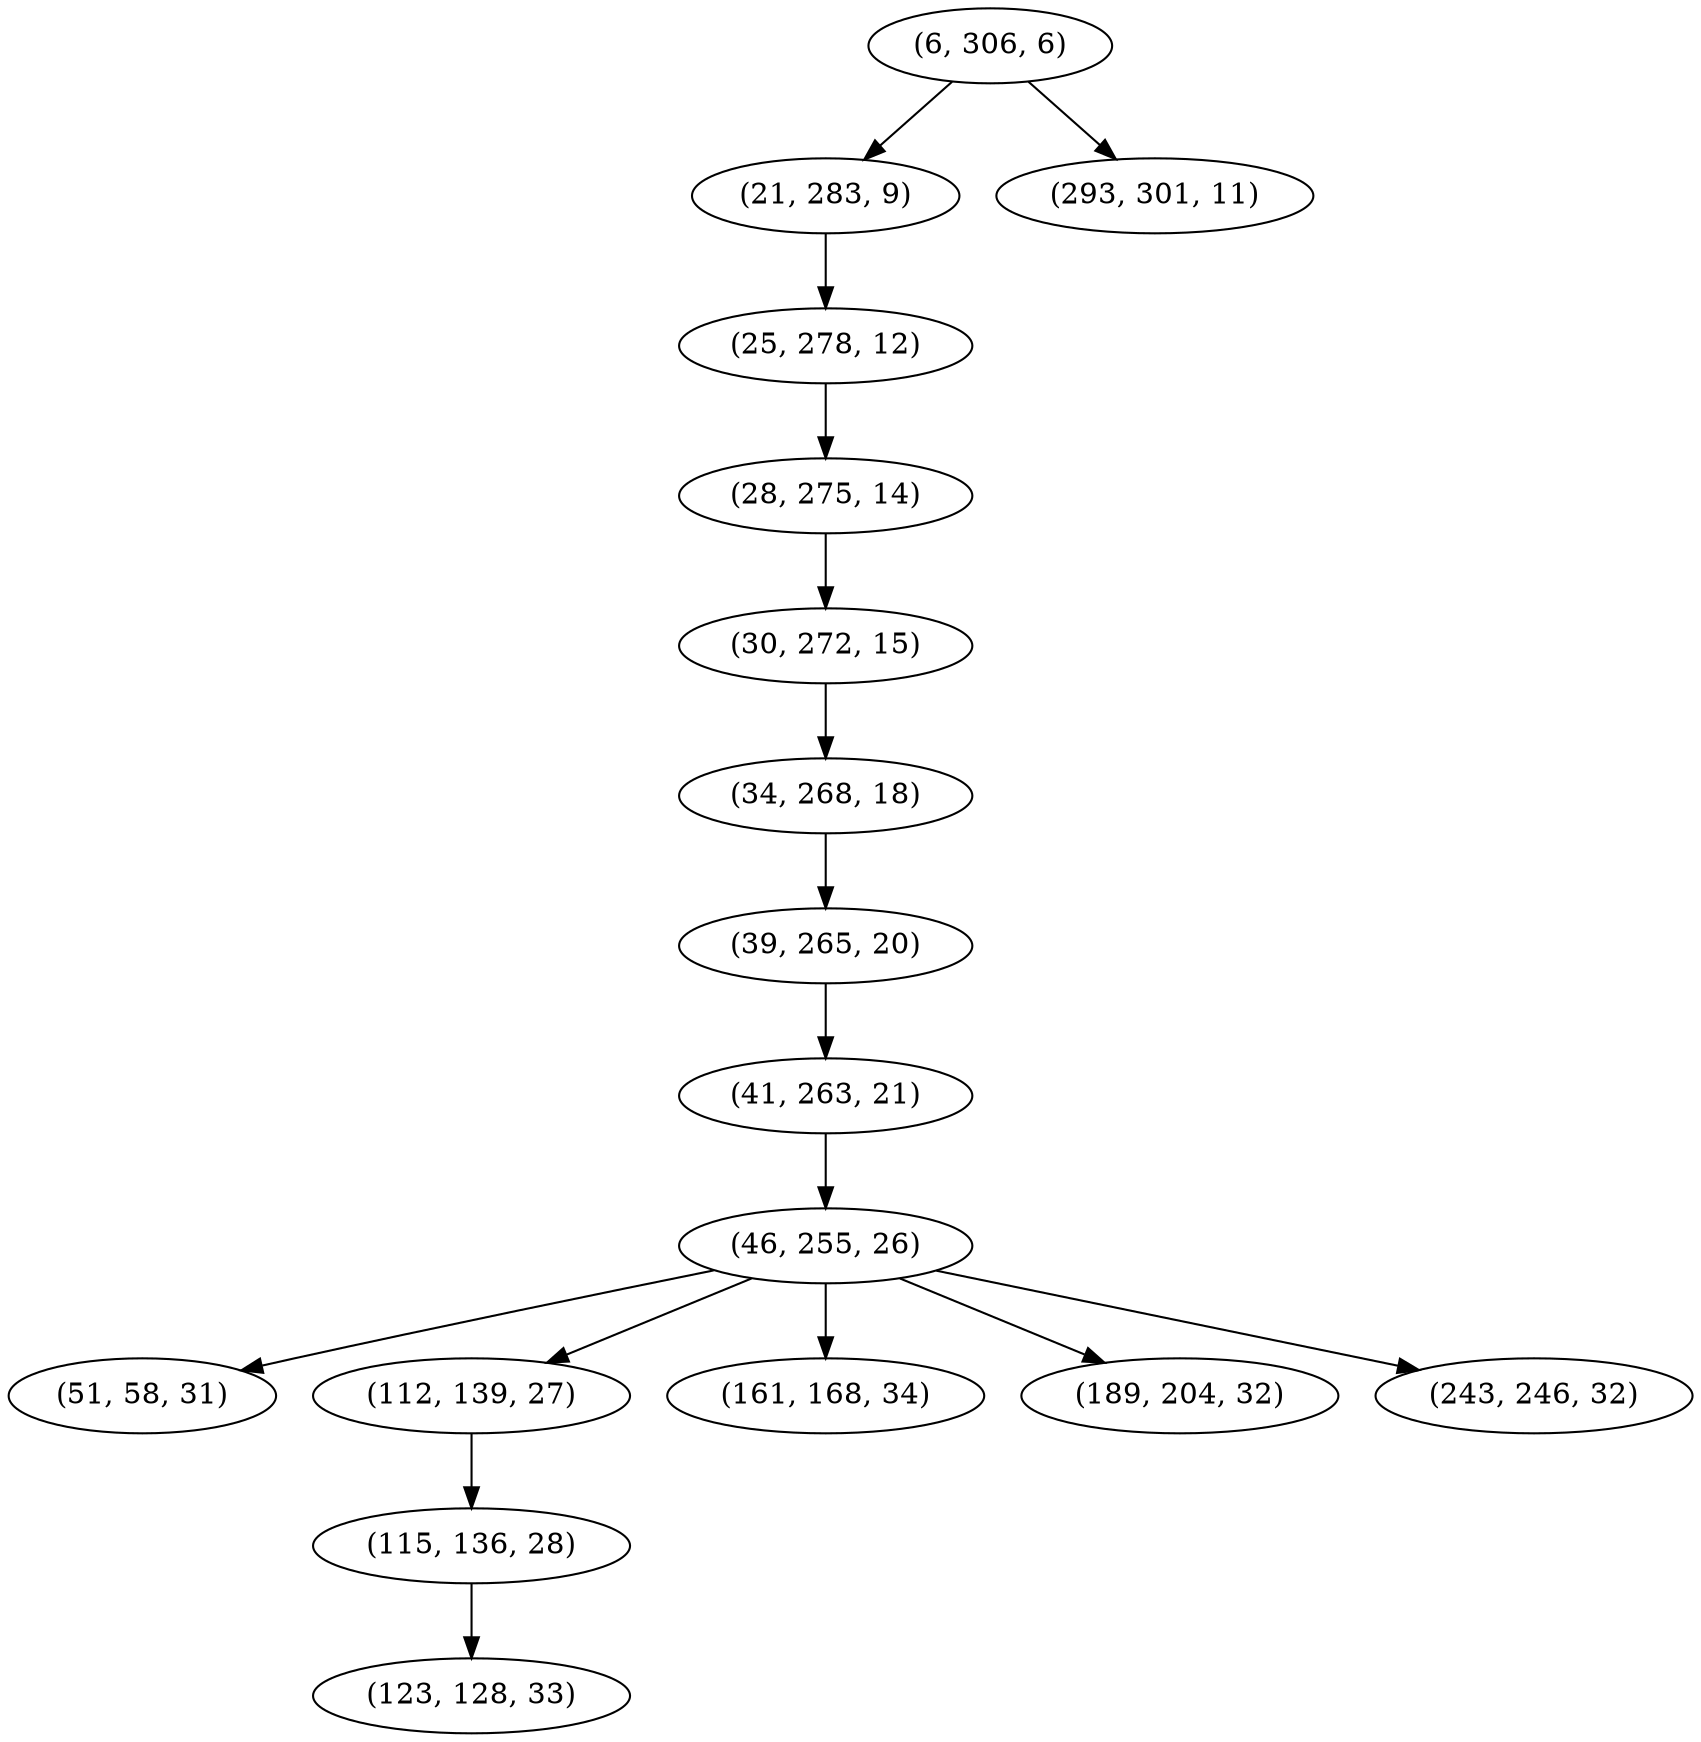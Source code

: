 digraph tree {
    "(6, 306, 6)";
    "(21, 283, 9)";
    "(25, 278, 12)";
    "(28, 275, 14)";
    "(30, 272, 15)";
    "(34, 268, 18)";
    "(39, 265, 20)";
    "(41, 263, 21)";
    "(46, 255, 26)";
    "(51, 58, 31)";
    "(112, 139, 27)";
    "(115, 136, 28)";
    "(123, 128, 33)";
    "(161, 168, 34)";
    "(189, 204, 32)";
    "(243, 246, 32)";
    "(293, 301, 11)";
    "(6, 306, 6)" -> "(21, 283, 9)";
    "(6, 306, 6)" -> "(293, 301, 11)";
    "(21, 283, 9)" -> "(25, 278, 12)";
    "(25, 278, 12)" -> "(28, 275, 14)";
    "(28, 275, 14)" -> "(30, 272, 15)";
    "(30, 272, 15)" -> "(34, 268, 18)";
    "(34, 268, 18)" -> "(39, 265, 20)";
    "(39, 265, 20)" -> "(41, 263, 21)";
    "(41, 263, 21)" -> "(46, 255, 26)";
    "(46, 255, 26)" -> "(51, 58, 31)";
    "(46, 255, 26)" -> "(112, 139, 27)";
    "(46, 255, 26)" -> "(161, 168, 34)";
    "(46, 255, 26)" -> "(189, 204, 32)";
    "(46, 255, 26)" -> "(243, 246, 32)";
    "(112, 139, 27)" -> "(115, 136, 28)";
    "(115, 136, 28)" -> "(123, 128, 33)";
}
